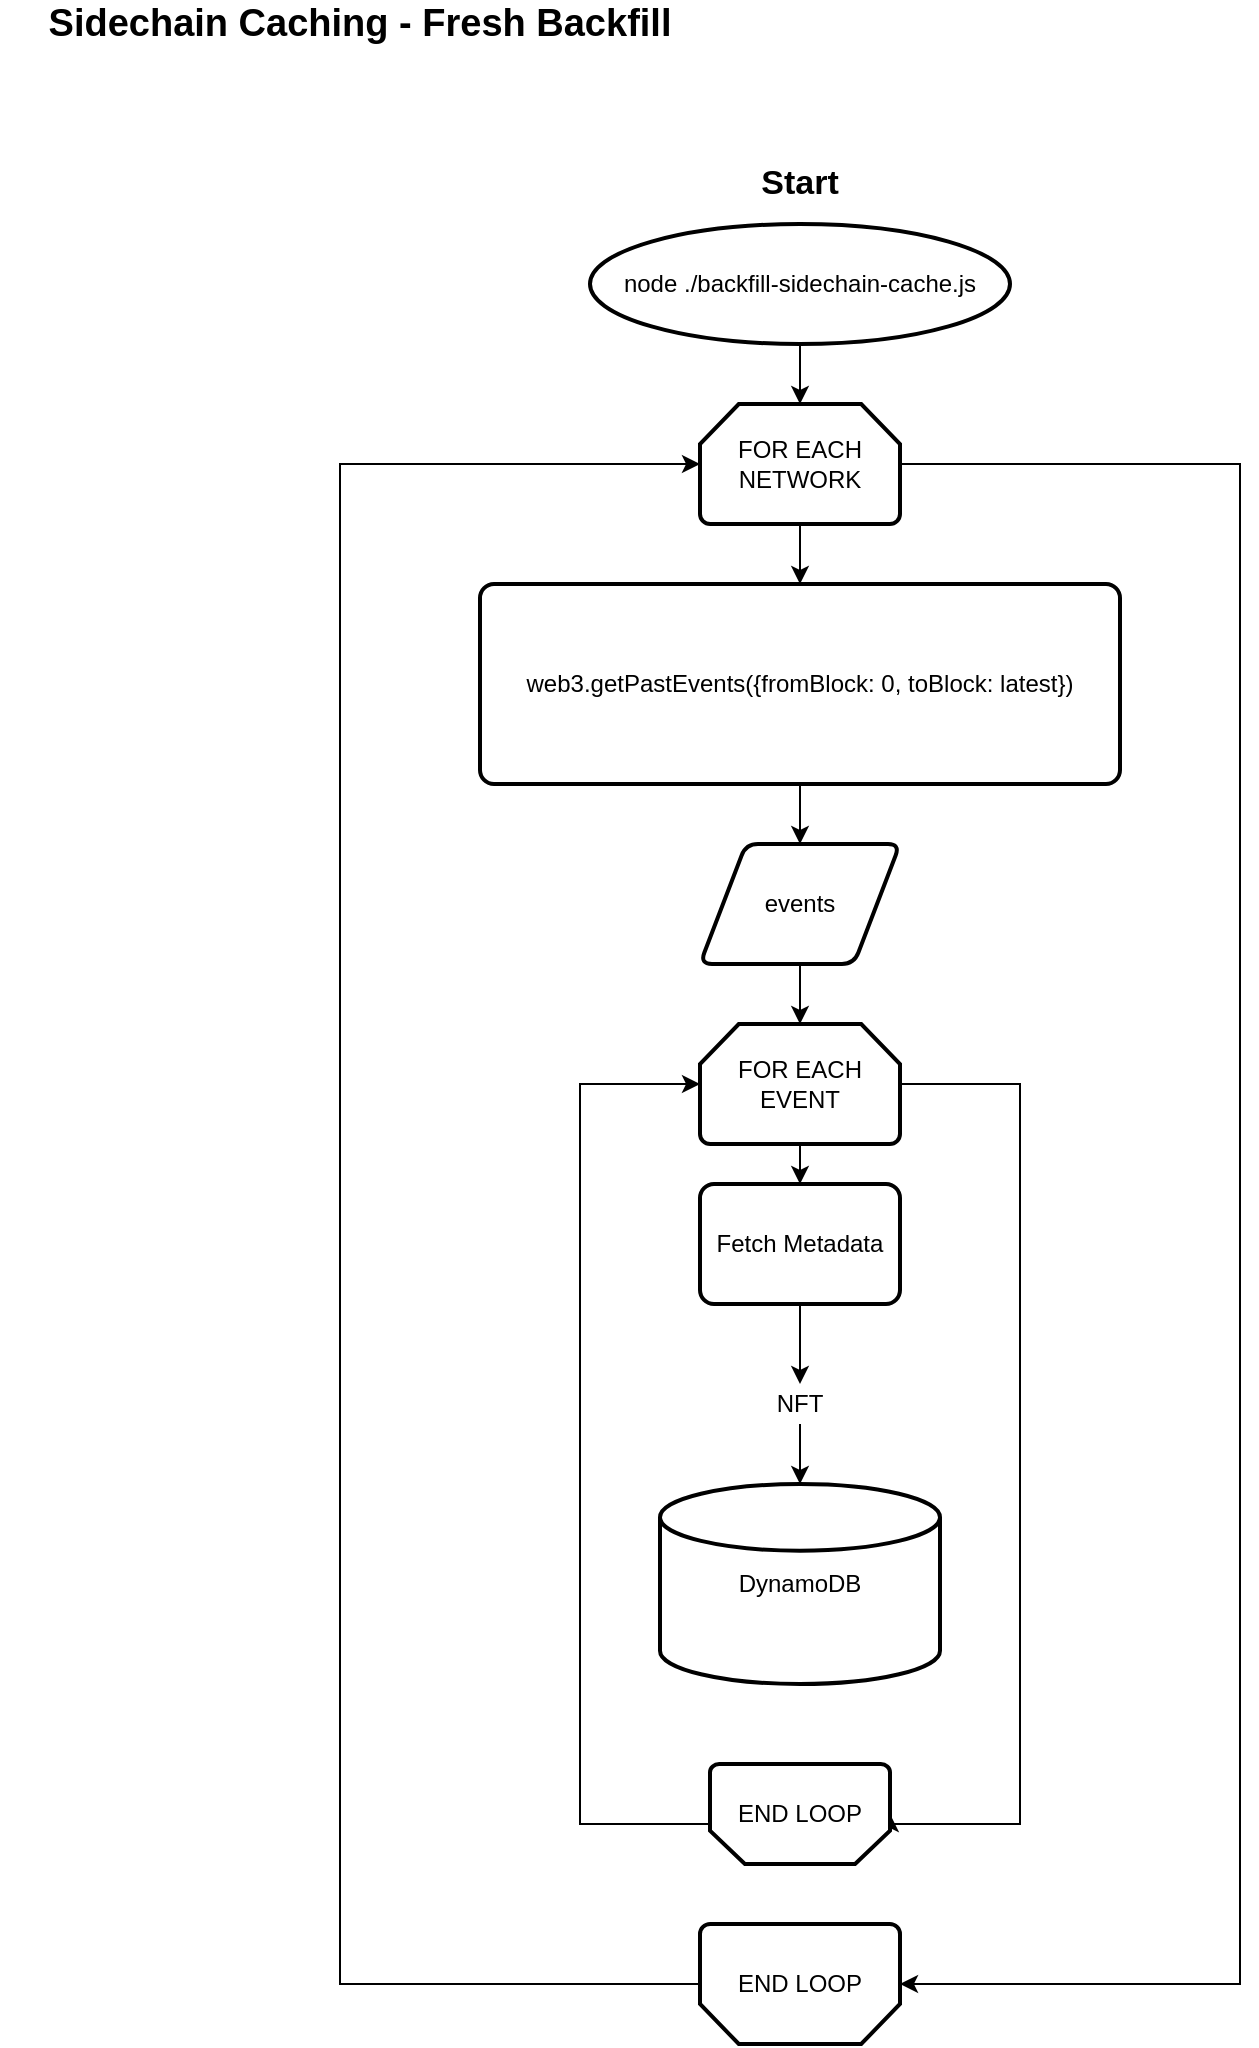 <mxfile version="14.3.1" type="github">
  <diagram id="9v1e7nA_9eBDx_07Och-" name="Backfill">
    <mxGraphModel dx="2727" dy="1126" grid="1" gridSize="10" guides="1" tooltips="1" connect="1" arrows="1" fold="1" page="1" pageScale="1" pageWidth="850" pageHeight="1100" math="0" shadow="0">
      <root>
        <mxCell id="0" />
        <mxCell id="1" parent="0" />
        <mxCell id="zOqTyJgDZ62oZVEmTMjh-43" value="" style="edgeStyle=orthogonalEdgeStyle;rounded=0;orthogonalLoop=1;jettySize=auto;html=1;" edge="1" parent="1" source="zOqTyJgDZ62oZVEmTMjh-1" target="zOqTyJgDZ62oZVEmTMjh-15">
          <mxGeometry relative="1" as="geometry" />
        </mxCell>
        <mxCell id="zOqTyJgDZ62oZVEmTMjh-1" value="node ./backfill-sidechain-cache.js" style="strokeWidth=2;html=1;shape=mxgraph.flowchart.start_1;whiteSpace=wrap;" vertex="1" parent="1">
          <mxGeometry x="-535" y="130" width="210" height="60" as="geometry" />
        </mxCell>
        <mxCell id="zOqTyJgDZ62oZVEmTMjh-2" value="&lt;b&gt;&lt;font style=&quot;font-size: 17px&quot;&gt;Start&lt;/font&gt;&lt;/b&gt;" style="text;html=1;strokeColor=none;fillColor=none;align=center;verticalAlign=middle;whiteSpace=wrap;rounded=0;" vertex="1" parent="1">
          <mxGeometry x="-450" y="100" width="40" height="20" as="geometry" />
        </mxCell>
        <mxCell id="zOqTyJgDZ62oZVEmTMjh-3" value="&lt;b&gt;&lt;font style=&quot;font-size: 19px&quot;&gt;Sidechain Caching - Fresh Backfill&lt;/font&gt;&lt;/b&gt;" style="text;html=1;strokeColor=none;fillColor=none;align=center;verticalAlign=middle;whiteSpace=wrap;rounded=0;" vertex="1" parent="1">
          <mxGeometry x="-830" y="20" width="360" height="20" as="geometry" />
        </mxCell>
        <mxCell id="zOqTyJgDZ62oZVEmTMjh-6" value="DynamoDB" style="strokeWidth=2;html=1;shape=mxgraph.flowchart.database;whiteSpace=wrap;" vertex="1" parent="1">
          <mxGeometry x="-500" y="760" width="140" height="100" as="geometry" />
        </mxCell>
        <mxCell id="zOqTyJgDZ62oZVEmTMjh-19" value="" style="edgeStyle=orthogonalEdgeStyle;rounded=0;orthogonalLoop=1;jettySize=auto;html=1;" edge="1" parent="1" source="zOqTyJgDZ62oZVEmTMjh-13" target="zOqTyJgDZ62oZVEmTMjh-17">
          <mxGeometry relative="1" as="geometry" />
        </mxCell>
        <mxCell id="zOqTyJgDZ62oZVEmTMjh-13" value="web3.getPastEvents({fromBlock: 0, toBlock: latest})" style="rounded=1;whiteSpace=wrap;html=1;absoluteArcSize=1;arcSize=14;strokeWidth=2;" vertex="1" parent="1">
          <mxGeometry x="-590" y="310" width="320" height="100" as="geometry" />
        </mxCell>
        <mxCell id="zOqTyJgDZ62oZVEmTMjh-18" value="" style="edgeStyle=orthogonalEdgeStyle;rounded=0;orthogonalLoop=1;jettySize=auto;html=1;" edge="1" parent="1" source="zOqTyJgDZ62oZVEmTMjh-15" target="zOqTyJgDZ62oZVEmTMjh-13">
          <mxGeometry relative="1" as="geometry" />
        </mxCell>
        <mxCell id="zOqTyJgDZ62oZVEmTMjh-33" style="edgeStyle=orthogonalEdgeStyle;rounded=0;orthogonalLoop=1;jettySize=auto;html=1;entryX=0;entryY=0.5;entryDx=0;entryDy=0;entryPerimeter=0;" edge="1" parent="1" source="zOqTyJgDZ62oZVEmTMjh-15" target="zOqTyJgDZ62oZVEmTMjh-31">
          <mxGeometry relative="1" as="geometry">
            <Array as="points">
              <mxPoint x="-210" y="250" />
              <mxPoint x="-210" y="1010" />
            </Array>
          </mxGeometry>
        </mxCell>
        <mxCell id="zOqTyJgDZ62oZVEmTMjh-15" value="FOR EACH NETWORK" style="strokeWidth=2;html=1;shape=mxgraph.flowchart.loop_limit;whiteSpace=wrap;" vertex="1" parent="1">
          <mxGeometry x="-480" y="220" width="100" height="60" as="geometry" />
        </mxCell>
        <mxCell id="zOqTyJgDZ62oZVEmTMjh-21" value="" style="edgeStyle=orthogonalEdgeStyle;rounded=0;orthogonalLoop=1;jettySize=auto;html=1;" edge="1" parent="1" source="zOqTyJgDZ62oZVEmTMjh-17" target="zOqTyJgDZ62oZVEmTMjh-20">
          <mxGeometry relative="1" as="geometry" />
        </mxCell>
        <mxCell id="zOqTyJgDZ62oZVEmTMjh-17" value="events" style="shape=parallelogram;html=1;strokeWidth=2;perimeter=parallelogramPerimeter;whiteSpace=wrap;rounded=1;arcSize=12;size=0.23;" vertex="1" parent="1">
          <mxGeometry x="-480" y="440" width="100" height="60" as="geometry" />
        </mxCell>
        <mxCell id="zOqTyJgDZ62oZVEmTMjh-23" value="" style="edgeStyle=orthogonalEdgeStyle;rounded=0;orthogonalLoop=1;jettySize=auto;html=1;" edge="1" parent="1" source="zOqTyJgDZ62oZVEmTMjh-20" target="zOqTyJgDZ62oZVEmTMjh-22">
          <mxGeometry relative="1" as="geometry" />
        </mxCell>
        <mxCell id="zOqTyJgDZ62oZVEmTMjh-27" style="edgeStyle=orthogonalEdgeStyle;rounded=0;orthogonalLoop=1;jettySize=auto;html=1;entryX=0;entryY=0.5;entryDx=0;entryDy=0;entryPerimeter=0;" edge="1" parent="1" source="zOqTyJgDZ62oZVEmTMjh-20" target="zOqTyJgDZ62oZVEmTMjh-24">
          <mxGeometry relative="1" as="geometry">
            <Array as="points">
              <mxPoint x="-320" y="560" />
              <mxPoint x="-320" y="930" />
            </Array>
          </mxGeometry>
        </mxCell>
        <mxCell id="zOqTyJgDZ62oZVEmTMjh-20" value="FOR EACH EVENT" style="strokeWidth=2;html=1;shape=mxgraph.flowchart.loop_limit;whiteSpace=wrap;" vertex="1" parent="1">
          <mxGeometry x="-480" y="530" width="100" height="60" as="geometry" />
        </mxCell>
        <mxCell id="zOqTyJgDZ62oZVEmTMjh-28" value="" style="edgeStyle=orthogonalEdgeStyle;rounded=0;orthogonalLoop=1;jettySize=auto;html=1;" edge="1" parent="1" source="zOqTyJgDZ62oZVEmTMjh-29" target="zOqTyJgDZ62oZVEmTMjh-6">
          <mxGeometry relative="1" as="geometry" />
        </mxCell>
        <mxCell id="zOqTyJgDZ62oZVEmTMjh-22" value="Fetch Metadata" style="rounded=1;whiteSpace=wrap;html=1;absoluteArcSize=1;arcSize=14;strokeWidth=2;" vertex="1" parent="1">
          <mxGeometry x="-480" y="610" width="100" height="60" as="geometry" />
        </mxCell>
        <mxCell id="zOqTyJgDZ62oZVEmTMjh-26" style="edgeStyle=orthogonalEdgeStyle;rounded=0;orthogonalLoop=1;jettySize=auto;html=1;entryX=0;entryY=0.5;entryDx=0;entryDy=0;entryPerimeter=0;" edge="1" parent="1" source="zOqTyJgDZ62oZVEmTMjh-24" target="zOqTyJgDZ62oZVEmTMjh-20">
          <mxGeometry relative="1" as="geometry">
            <Array as="points">
              <mxPoint x="-540" y="930" />
              <mxPoint x="-540" y="560" />
            </Array>
          </mxGeometry>
        </mxCell>
        <mxCell id="zOqTyJgDZ62oZVEmTMjh-24" value="END LOOP" style="strokeWidth=2;html=1;shape=mxgraph.flowchart.loop_limit;whiteSpace=wrap;direction=west;" vertex="1" parent="1">
          <mxGeometry x="-475" y="900" width="90" height="50" as="geometry" />
        </mxCell>
        <mxCell id="zOqTyJgDZ62oZVEmTMjh-29" value="NFT" style="text;html=1;strokeColor=none;fillColor=none;align=center;verticalAlign=middle;whiteSpace=wrap;rounded=0;" vertex="1" parent="1">
          <mxGeometry x="-450" y="710" width="40" height="20" as="geometry" />
        </mxCell>
        <mxCell id="zOqTyJgDZ62oZVEmTMjh-30" value="" style="edgeStyle=orthogonalEdgeStyle;rounded=0;orthogonalLoop=1;jettySize=auto;html=1;" edge="1" parent="1" source="zOqTyJgDZ62oZVEmTMjh-22" target="zOqTyJgDZ62oZVEmTMjh-29">
          <mxGeometry relative="1" as="geometry">
            <mxPoint x="-430" y="670" as="sourcePoint" />
            <mxPoint x="-430" y="760" as="targetPoint" />
          </mxGeometry>
        </mxCell>
        <mxCell id="zOqTyJgDZ62oZVEmTMjh-32" style="edgeStyle=orthogonalEdgeStyle;rounded=0;orthogonalLoop=1;jettySize=auto;html=1;entryX=0;entryY=0.5;entryDx=0;entryDy=0;entryPerimeter=0;" edge="1" parent="1" source="zOqTyJgDZ62oZVEmTMjh-31" target="zOqTyJgDZ62oZVEmTMjh-15">
          <mxGeometry relative="1" as="geometry">
            <Array as="points">
              <mxPoint x="-660" y="1010" />
              <mxPoint x="-660" y="250" />
            </Array>
          </mxGeometry>
        </mxCell>
        <mxCell id="zOqTyJgDZ62oZVEmTMjh-31" value="END LOOP" style="strokeWidth=2;html=1;shape=mxgraph.flowchart.loop_limit;whiteSpace=wrap;direction=west;" vertex="1" parent="1">
          <mxGeometry x="-480" y="980" width="100" height="60" as="geometry" />
        </mxCell>
      </root>
    </mxGraphModel>
  </diagram>
</mxfile>
